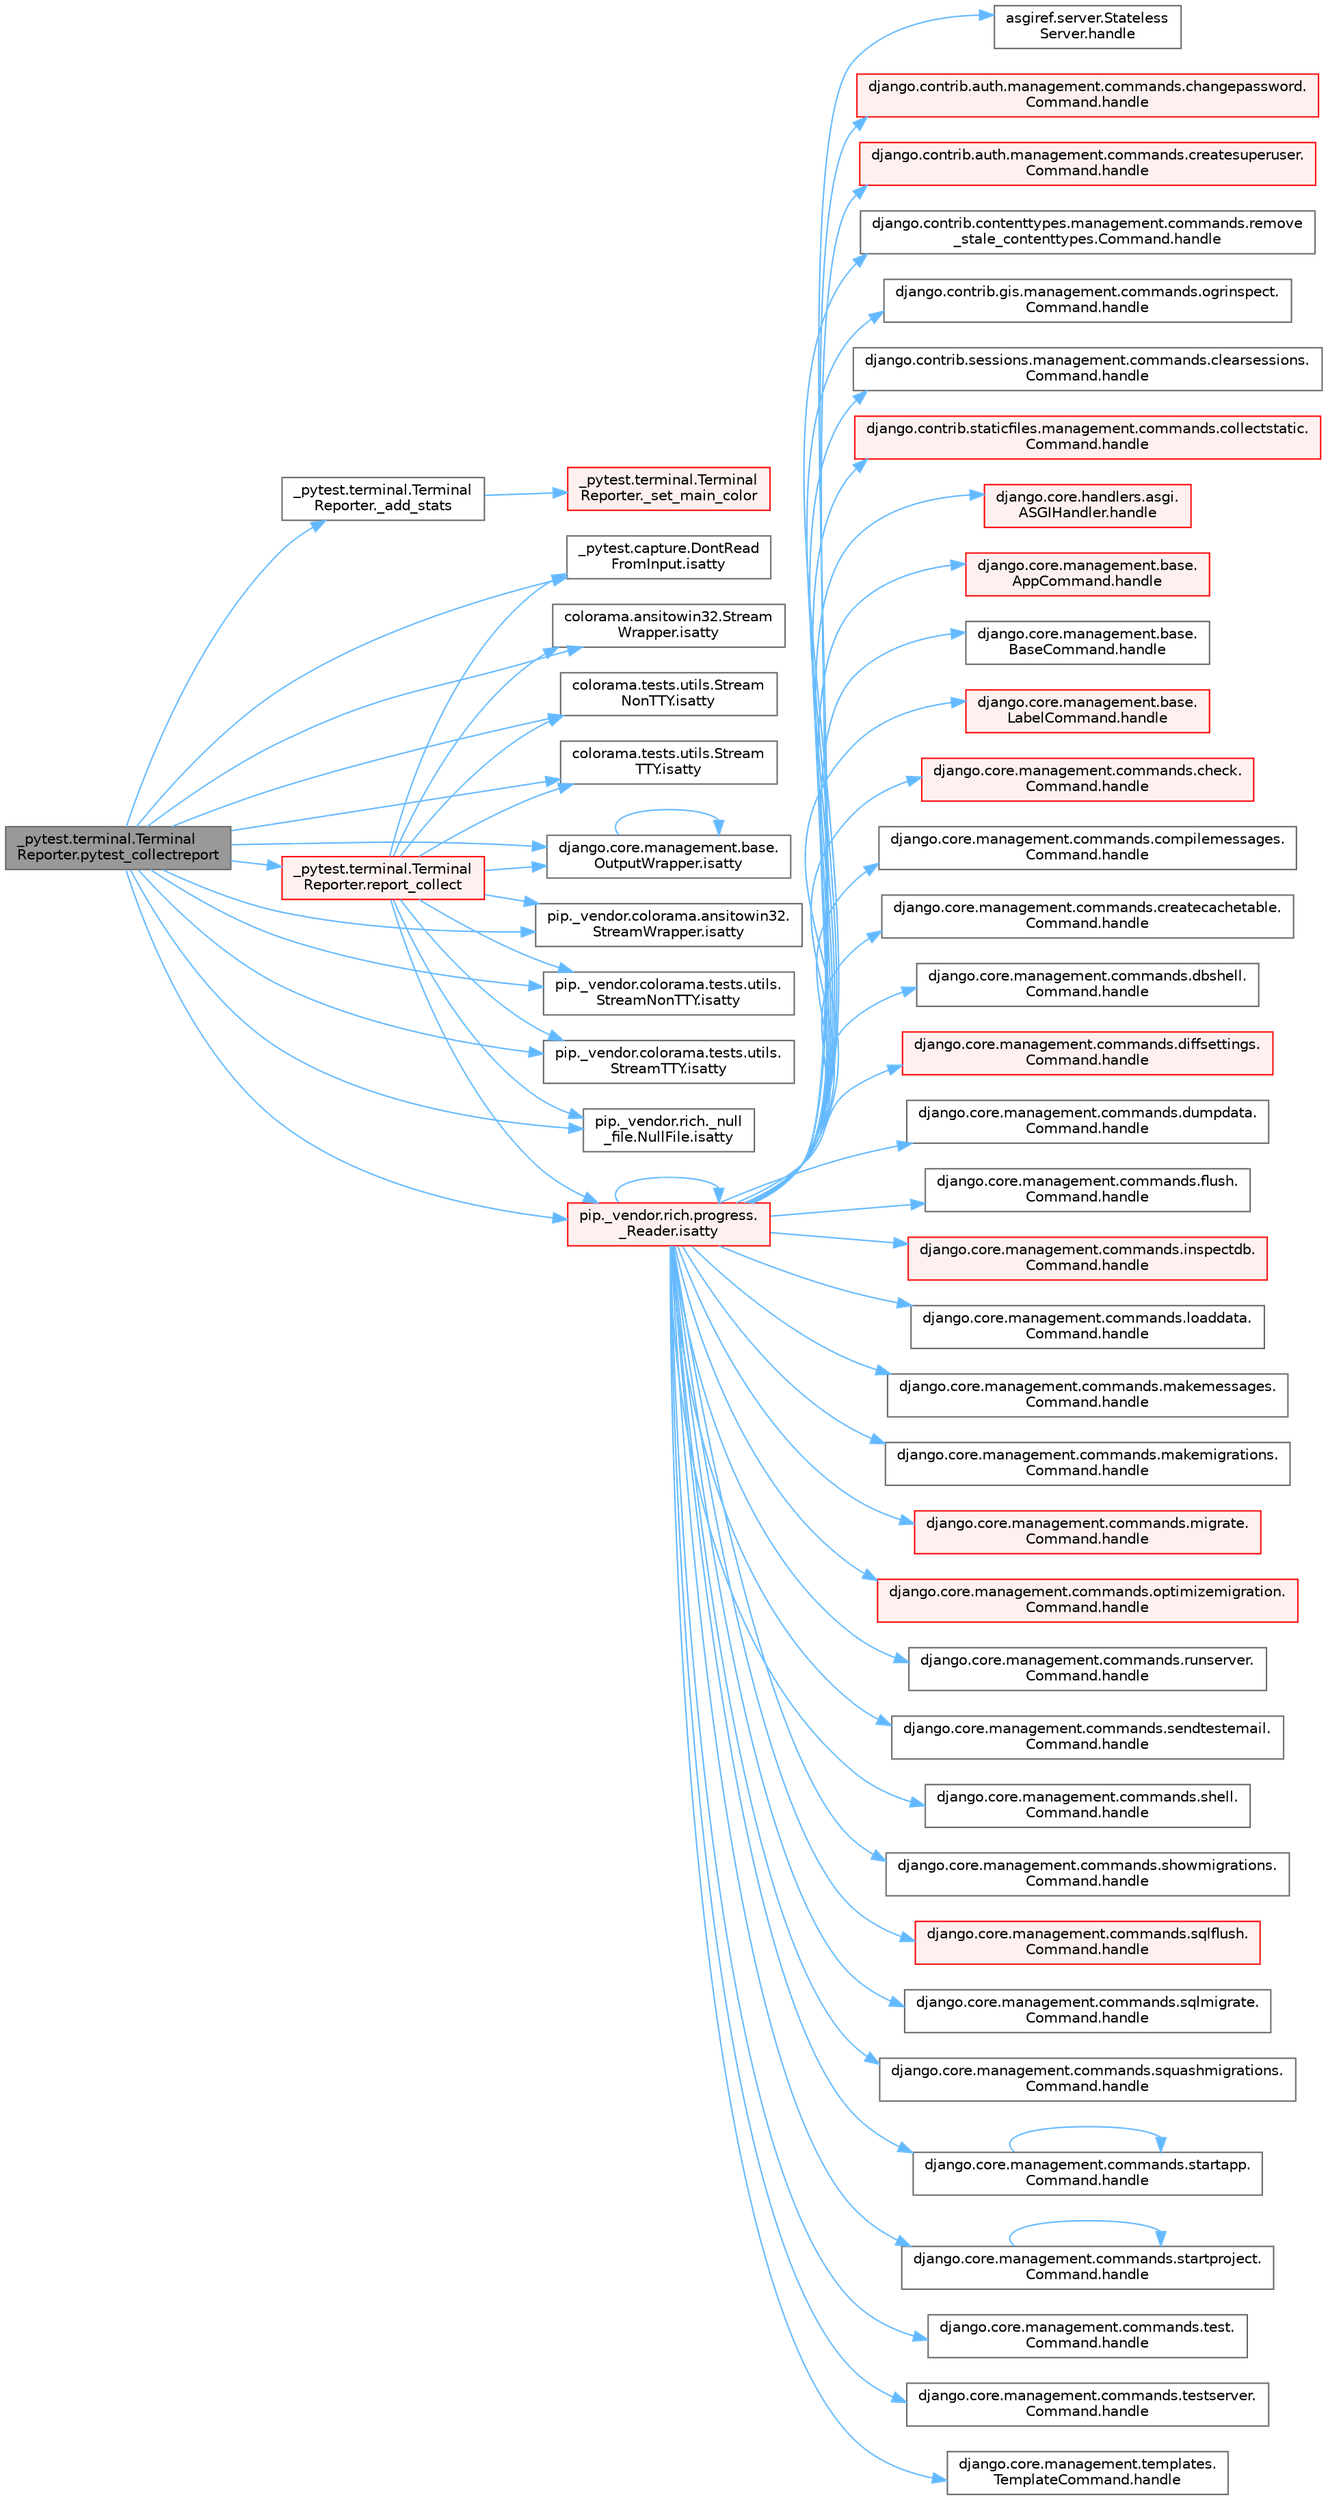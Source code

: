 digraph "_pytest.terminal.TerminalReporter.pytest_collectreport"
{
 // LATEX_PDF_SIZE
  bgcolor="transparent";
  edge [fontname=Helvetica,fontsize=10,labelfontname=Helvetica,labelfontsize=10];
  node [fontname=Helvetica,fontsize=10,shape=box,height=0.2,width=0.4];
  rankdir="LR";
  Node1 [id="Node000001",label="_pytest.terminal.Terminal\lReporter.pytest_collectreport",height=0.2,width=0.4,color="gray40", fillcolor="grey60", style="filled", fontcolor="black",tooltip=" "];
  Node1 -> Node2 [id="edge1_Node000001_Node000002",color="steelblue1",style="solid",tooltip=" "];
  Node2 [id="Node000002",label="_pytest.terminal.Terminal\lReporter._add_stats",height=0.2,width=0.4,color="grey40", fillcolor="white", style="filled",URL="$class__pytest_1_1terminal_1_1_terminal_reporter.html#a84975a7def1d9f39ae490cbf7f28569c",tooltip=" "];
  Node2 -> Node3 [id="edge2_Node000002_Node000003",color="steelblue1",style="solid",tooltip=" "];
  Node3 [id="Node000003",label="_pytest.terminal.Terminal\lReporter._set_main_color",height=0.2,width=0.4,color="red", fillcolor="#FFF0F0", style="filled",URL="$class__pytest_1_1terminal_1_1_terminal_reporter.html#af170b85e680816725e4eee6131c0935e",tooltip=" "];
  Node1 -> Node6 [id="edge3_Node000001_Node000006",color="steelblue1",style="solid",tooltip=" "];
  Node6 [id="Node000006",label="_pytest.capture.DontRead\lFromInput.isatty",height=0.2,width=0.4,color="grey40", fillcolor="white", style="filled",URL="$class__pytest_1_1capture_1_1_dont_read_from_input.html#a3c5c76a93255e4e51e5a9e6aed4b3678",tooltip=" "];
  Node1 -> Node7 [id="edge4_Node000001_Node000007",color="steelblue1",style="solid",tooltip=" "];
  Node7 [id="Node000007",label="colorama.ansitowin32.Stream\lWrapper.isatty",height=0.2,width=0.4,color="grey40", fillcolor="white", style="filled",URL="$classcolorama_1_1ansitowin32_1_1_stream_wrapper.html#a5fc1c28e44048b8fba0d4c564ab9843c",tooltip=" "];
  Node1 -> Node8 [id="edge5_Node000001_Node000008",color="steelblue1",style="solid",tooltip=" "];
  Node8 [id="Node000008",label="colorama.tests.utils.Stream\lNonTTY.isatty",height=0.2,width=0.4,color="grey40", fillcolor="white", style="filled",URL="$classcolorama_1_1tests_1_1utils_1_1_stream_non_t_t_y.html#ae6b3c5266692441e88e4c64663453d4d",tooltip=" "];
  Node1 -> Node9 [id="edge6_Node000001_Node000009",color="steelblue1",style="solid",tooltip=" "];
  Node9 [id="Node000009",label="colorama.tests.utils.Stream\lTTY.isatty",height=0.2,width=0.4,color="grey40", fillcolor="white", style="filled",URL="$classcolorama_1_1tests_1_1utils_1_1_stream_t_t_y.html#a79df071f2dba53de524dae1bece215e6",tooltip=" "];
  Node1 -> Node10 [id="edge7_Node000001_Node000010",color="steelblue1",style="solid",tooltip=" "];
  Node10 [id="Node000010",label="django.core.management.base.\lOutputWrapper.isatty",height=0.2,width=0.4,color="grey40", fillcolor="white", style="filled",URL="$classdjango_1_1core_1_1management_1_1base_1_1_output_wrapper.html#a205c4961ed1d9d1a55b3035e13b8c0bd",tooltip=" "];
  Node10 -> Node10 [id="edge8_Node000010_Node000010",color="steelblue1",style="solid",tooltip=" "];
  Node1 -> Node11 [id="edge9_Node000001_Node000011",color="steelblue1",style="solid",tooltip=" "];
  Node11 [id="Node000011",label="pip._vendor.colorama.ansitowin32.\lStreamWrapper.isatty",height=0.2,width=0.4,color="grey40", fillcolor="white", style="filled",URL="$classpip_1_1__vendor_1_1colorama_1_1ansitowin32_1_1_stream_wrapper.html#a3104b95978c1d4474a7170577da7e104",tooltip=" "];
  Node1 -> Node12 [id="edge10_Node000001_Node000012",color="steelblue1",style="solid",tooltip=" "];
  Node12 [id="Node000012",label="pip._vendor.colorama.tests.utils.\lStreamNonTTY.isatty",height=0.2,width=0.4,color="grey40", fillcolor="white", style="filled",URL="$classpip_1_1__vendor_1_1colorama_1_1tests_1_1utils_1_1_stream_non_t_t_y.html#a17d3727badc328fbbbad240365fd409e",tooltip=" "];
  Node1 -> Node13 [id="edge11_Node000001_Node000013",color="steelblue1",style="solid",tooltip=" "];
  Node13 [id="Node000013",label="pip._vendor.colorama.tests.utils.\lStreamTTY.isatty",height=0.2,width=0.4,color="grey40", fillcolor="white", style="filled",URL="$classpip_1_1__vendor_1_1colorama_1_1tests_1_1utils_1_1_stream_t_t_y.html#aa7c31c6badae1d007e41a1e651e2223d",tooltip=" "];
  Node1 -> Node14 [id="edge12_Node000001_Node000014",color="steelblue1",style="solid",tooltip=" "];
  Node14 [id="Node000014",label="pip._vendor.rich._null\l_file.NullFile.isatty",height=0.2,width=0.4,color="grey40", fillcolor="white", style="filled",URL="$classpip_1_1__vendor_1_1rich_1_1__null__file_1_1_null_file.html#ac411fbdc4c754932b410e0f12746b302",tooltip=" "];
  Node1 -> Node15 [id="edge13_Node000001_Node000015",color="steelblue1",style="solid",tooltip=" "];
  Node15 [id="Node000015",label="pip._vendor.rich.progress.\l_Reader.isatty",height=0.2,width=0.4,color="red", fillcolor="#FFF0F0", style="filled",URL="$classpip_1_1__vendor_1_1rich_1_1progress_1_1___reader.html#a25008b04de43b80685677bd476ebb238",tooltip=" "];
  Node15 -> Node16 [id="edge14_Node000015_Node000016",color="steelblue1",style="solid",tooltip=" "];
  Node16 [id="Node000016",label="asgiref.server.Stateless\lServer.handle",height=0.2,width=0.4,color="grey40", fillcolor="white", style="filled",URL="$classasgiref_1_1server_1_1_stateless_server.html#a35cf023938b43f40945fa4c4072ffbc1",tooltip=" "];
  Node15 -> Node17 [id="edge15_Node000015_Node000017",color="steelblue1",style="solid",tooltip=" "];
  Node17 [id="Node000017",label="django.contrib.auth.management.commands.changepassword.\lCommand.handle",height=0.2,width=0.4,color="red", fillcolor="#FFF0F0", style="filled",URL="$classdjango_1_1contrib_1_1auth_1_1management_1_1commands_1_1changepassword_1_1_command.html#a8967db67e9ba34055e8053ad062d9006",tooltip=" "];
  Node15 -> Node19 [id="edge16_Node000015_Node000019",color="steelblue1",style="solid",tooltip=" "];
  Node19 [id="Node000019",label="django.contrib.auth.management.commands.createsuperuser.\lCommand.handle",height=0.2,width=0.4,color="red", fillcolor="#FFF0F0", style="filled",URL="$classdjango_1_1contrib_1_1auth_1_1management_1_1commands_1_1createsuperuser_1_1_command.html#acc63f22a8181da25db0750a091470287",tooltip=" "];
  Node15 -> Node23 [id="edge17_Node000015_Node000023",color="steelblue1",style="solid",tooltip=" "];
  Node23 [id="Node000023",label="django.contrib.contenttypes.management.commands.remove\l_stale_contenttypes.Command.handle",height=0.2,width=0.4,color="grey40", fillcolor="white", style="filled",URL="$classdjango_1_1contrib_1_1contenttypes_1_1management_1_1commands_1_1remove__stale__contenttypes_1_1_command.html#a4877da71ed28ae791e138ba2fbf1dffe",tooltip=" "];
  Node15 -> Node24 [id="edge18_Node000015_Node000024",color="steelblue1",style="solid",tooltip=" "];
  Node24 [id="Node000024",label="django.contrib.gis.management.commands.ogrinspect.\lCommand.handle",height=0.2,width=0.4,color="grey40", fillcolor="white", style="filled",URL="$classdjango_1_1contrib_1_1gis_1_1management_1_1commands_1_1ogrinspect_1_1_command.html#ae6396324a38c7fcad96d9521034036b7",tooltip=" "];
  Node15 -> Node25 [id="edge19_Node000015_Node000025",color="steelblue1",style="solid",tooltip=" "];
  Node25 [id="Node000025",label="django.contrib.sessions.management.commands.clearsessions.\lCommand.handle",height=0.2,width=0.4,color="grey40", fillcolor="white", style="filled",URL="$classdjango_1_1contrib_1_1sessions_1_1management_1_1commands_1_1clearsessions_1_1_command.html#a729564a5d4b467fcc23bc0f9a4fa07c8",tooltip=" "];
  Node15 -> Node26 [id="edge20_Node000015_Node000026",color="steelblue1",style="solid",tooltip=" "];
  Node26 [id="Node000026",label="django.contrib.staticfiles.management.commands.collectstatic.\lCommand.handle",height=0.2,width=0.4,color="red", fillcolor="#FFF0F0", style="filled",URL="$classdjango_1_1contrib_1_1staticfiles_1_1management_1_1commands_1_1collectstatic_1_1_command.html#a77042fe151f5e5c26990bdd187c9f21e",tooltip=" "];
  Node15 -> Node271 [id="edge21_Node000015_Node000271",color="steelblue1",style="solid",tooltip=" "];
  Node271 [id="Node000271",label="django.core.handlers.asgi.\lASGIHandler.handle",height=0.2,width=0.4,color="red", fillcolor="#FFF0F0", style="filled",URL="$classdjango_1_1core_1_1handlers_1_1asgi_1_1_a_s_g_i_handler.html#ab8bd4217b27960d333b61f7311b7f8ee",tooltip=" "];
  Node15 -> Node281 [id="edge22_Node000015_Node000281",color="steelblue1",style="solid",tooltip=" "];
  Node281 [id="Node000281",label="django.core.management.base.\lAppCommand.handle",height=0.2,width=0.4,color="red", fillcolor="#FFF0F0", style="filled",URL="$classdjango_1_1core_1_1management_1_1base_1_1_app_command.html#ae9ba2e4e61b6a84c5937979789996637",tooltip=" "];
  Node15 -> Node284 [id="edge23_Node000015_Node000284",color="steelblue1",style="solid",tooltip=" "];
  Node284 [id="Node000284",label="django.core.management.base.\lBaseCommand.handle",height=0.2,width=0.4,color="grey40", fillcolor="white", style="filled",URL="$classdjango_1_1core_1_1management_1_1base_1_1_base_command.html#a52656ddf33d25f682f484c5d505a811d",tooltip=" "];
  Node15 -> Node285 [id="edge24_Node000015_Node000285",color="steelblue1",style="solid",tooltip=" "];
  Node285 [id="Node000285",label="django.core.management.base.\lLabelCommand.handle",height=0.2,width=0.4,color="red", fillcolor="#FFF0F0", style="filled",URL="$classdjango_1_1core_1_1management_1_1base_1_1_label_command.html#a5c44b4382ba6b7ead19c692f18811a09",tooltip=" "];
  Node15 -> Node288 [id="edge25_Node000015_Node000288",color="steelblue1",style="solid",tooltip=" "];
  Node288 [id="Node000288",label="django.core.management.commands.check.\lCommand.handle",height=0.2,width=0.4,color="red", fillcolor="#FFF0F0", style="filled",URL="$classdjango_1_1core_1_1management_1_1commands_1_1check_1_1_command.html#a4170f8ebcb94254dfffabf874e7c8a37",tooltip=" "];
  Node15 -> Node787 [id="edge26_Node000015_Node000787",color="steelblue1",style="solid",tooltip=" "];
  Node787 [id="Node000787",label="django.core.management.commands.compilemessages.\lCommand.handle",height=0.2,width=0.4,color="grey40", fillcolor="white", style="filled",URL="$classdjango_1_1core_1_1management_1_1commands_1_1compilemessages_1_1_command.html#a9567423b370d867833616c271a896ea4",tooltip=" "];
  Node15 -> Node788 [id="edge27_Node000015_Node000788",color="steelblue1",style="solid",tooltip=" "];
  Node788 [id="Node000788",label="django.core.management.commands.createcachetable.\lCommand.handle",height=0.2,width=0.4,color="grey40", fillcolor="white", style="filled",URL="$classdjango_1_1core_1_1management_1_1commands_1_1createcachetable_1_1_command.html#ac8cec4d5951f73d3fbebaa3c1ed5d018",tooltip=" "];
  Node15 -> Node789 [id="edge28_Node000015_Node000789",color="steelblue1",style="solid",tooltip=" "];
  Node789 [id="Node000789",label="django.core.management.commands.dbshell.\lCommand.handle",height=0.2,width=0.4,color="grey40", fillcolor="white", style="filled",URL="$classdjango_1_1core_1_1management_1_1commands_1_1dbshell_1_1_command.html#a91779bec0f76dbee6a02931805fd27cc",tooltip=" "];
  Node15 -> Node790 [id="edge29_Node000015_Node000790",color="steelblue1",style="solid",tooltip=" "];
  Node790 [id="Node000790",label="django.core.management.commands.diffsettings.\lCommand.handle",height=0.2,width=0.4,color="red", fillcolor="#FFF0F0", style="filled",URL="$classdjango_1_1core_1_1management_1_1commands_1_1diffsettings_1_1_command.html#aee3bf2e90e75bf3e5764ab1803632a9a",tooltip=" "];
  Node15 -> Node792 [id="edge30_Node000015_Node000792",color="steelblue1",style="solid",tooltip=" "];
  Node792 [id="Node000792",label="django.core.management.commands.dumpdata.\lCommand.handle",height=0.2,width=0.4,color="grey40", fillcolor="white", style="filled",URL="$classdjango_1_1core_1_1management_1_1commands_1_1dumpdata_1_1_command.html#a22426384e97349e4c9682023ae722caa",tooltip=" "];
  Node15 -> Node793 [id="edge31_Node000015_Node000793",color="steelblue1",style="solid",tooltip=" "];
  Node793 [id="Node000793",label="django.core.management.commands.flush.\lCommand.handle",height=0.2,width=0.4,color="grey40", fillcolor="white", style="filled",URL="$classdjango_1_1core_1_1management_1_1commands_1_1flush_1_1_command.html#a588f5474800a8da0685eb6a9f0bb8224",tooltip=" "];
  Node15 -> Node794 [id="edge32_Node000015_Node000794",color="steelblue1",style="solid",tooltip=" "];
  Node794 [id="Node000794",label="django.core.management.commands.inspectdb.\lCommand.handle",height=0.2,width=0.4,color="red", fillcolor="#FFF0F0", style="filled",URL="$classdjango_1_1core_1_1management_1_1commands_1_1inspectdb_1_1_command.html#a668a81e8e42d3dafc2d6e00ac61e1dab",tooltip=" "];
  Node15 -> Node809 [id="edge33_Node000015_Node000809",color="steelblue1",style="solid",tooltip=" "];
  Node809 [id="Node000809",label="django.core.management.commands.loaddata.\lCommand.handle",height=0.2,width=0.4,color="grey40", fillcolor="white", style="filled",URL="$classdjango_1_1core_1_1management_1_1commands_1_1loaddata_1_1_command.html#a72ede845c482467e0484e2fdeebc4a42",tooltip=" "];
  Node15 -> Node810 [id="edge34_Node000015_Node000810",color="steelblue1",style="solid",tooltip=" "];
  Node810 [id="Node000810",label="django.core.management.commands.makemessages.\lCommand.handle",height=0.2,width=0.4,color="grey40", fillcolor="white", style="filled",URL="$classdjango_1_1core_1_1management_1_1commands_1_1makemessages_1_1_command.html#a10de58af9924679bd2c747fa210ac674",tooltip=" "];
  Node15 -> Node811 [id="edge35_Node000015_Node000811",color="steelblue1",style="solid",tooltip=" "];
  Node811 [id="Node000811",label="django.core.management.commands.makemigrations.\lCommand.handle",height=0.2,width=0.4,color="grey40", fillcolor="white", style="filled",URL="$classdjango_1_1core_1_1management_1_1commands_1_1makemigrations_1_1_command.html#ab5e944d112a1c969d97ff2625e4f2f4d",tooltip=" "];
  Node15 -> Node812 [id="edge36_Node000015_Node000812",color="steelblue1",style="solid",tooltip=" "];
  Node812 [id="Node000812",label="django.core.management.commands.migrate.\lCommand.handle",height=0.2,width=0.4,color="red", fillcolor="#FFF0F0", style="filled",URL="$classdjango_1_1core_1_1management_1_1commands_1_1migrate_1_1_command.html#a659ec347367471d5c828fc3520ebc0fa",tooltip=" "];
  Node15 -> Node3134 [id="edge37_Node000015_Node003134",color="steelblue1",style="solid",tooltip=" "];
  Node3134 [id="Node003134",label="django.core.management.commands.optimizemigration.\lCommand.handle",height=0.2,width=0.4,color="red", fillcolor="#FFF0F0", style="filled",URL="$classdjango_1_1core_1_1management_1_1commands_1_1optimizemigration_1_1_command.html#aad48454ff16af042fe3eafb74f18bd2d",tooltip=" "];
  Node15 -> Node3135 [id="edge38_Node000015_Node003135",color="steelblue1",style="solid",tooltip=" "];
  Node3135 [id="Node003135",label="django.core.management.commands.runserver.\lCommand.handle",height=0.2,width=0.4,color="grey40", fillcolor="white", style="filled",URL="$classdjango_1_1core_1_1management_1_1commands_1_1runserver_1_1_command.html#ae12b29ba60ddf9ac264355e8de072af9",tooltip=" "];
  Node15 -> Node3136 [id="edge39_Node000015_Node003136",color="steelblue1",style="solid",tooltip=" "];
  Node3136 [id="Node003136",label="django.core.management.commands.sendtestemail.\lCommand.handle",height=0.2,width=0.4,color="grey40", fillcolor="white", style="filled",URL="$classdjango_1_1core_1_1management_1_1commands_1_1sendtestemail_1_1_command.html#aaa80e8ffebec9a8b315828cd39935042",tooltip=" "];
  Node15 -> Node3137 [id="edge40_Node000015_Node003137",color="steelblue1",style="solid",tooltip=" "];
  Node3137 [id="Node003137",label="django.core.management.commands.shell.\lCommand.handle",height=0.2,width=0.4,color="grey40", fillcolor="white", style="filled",URL="$classdjango_1_1core_1_1management_1_1commands_1_1shell_1_1_command.html#aabeac47a7a91f53cc4df73e4530144e7",tooltip=" "];
  Node15 -> Node3138 [id="edge41_Node000015_Node003138",color="steelblue1",style="solid",tooltip=" "];
  Node3138 [id="Node003138",label="django.core.management.commands.showmigrations.\lCommand.handle",height=0.2,width=0.4,color="grey40", fillcolor="white", style="filled",URL="$classdjango_1_1core_1_1management_1_1commands_1_1showmigrations_1_1_command.html#a8da90881bf50eeb72240a450f2ab4775",tooltip=" "];
  Node15 -> Node3139 [id="edge42_Node000015_Node003139",color="steelblue1",style="solid",tooltip=" "];
  Node3139 [id="Node003139",label="django.core.management.commands.sqlflush.\lCommand.handle",height=0.2,width=0.4,color="red", fillcolor="#FFF0F0", style="filled",URL="$classdjango_1_1core_1_1management_1_1commands_1_1sqlflush_1_1_command.html#a29eeac6c5f1e914695f34b99149ba2bf",tooltip=" "];
  Node15 -> Node3140 [id="edge43_Node000015_Node003140",color="steelblue1",style="solid",tooltip=" "];
  Node3140 [id="Node003140",label="django.core.management.commands.sqlmigrate.\lCommand.handle",height=0.2,width=0.4,color="grey40", fillcolor="white", style="filled",URL="$classdjango_1_1core_1_1management_1_1commands_1_1sqlmigrate_1_1_command.html#a45808df3ca77fee1b3352a7c7d726324",tooltip=" "];
  Node15 -> Node3141 [id="edge44_Node000015_Node003141",color="steelblue1",style="solid",tooltip=" "];
  Node3141 [id="Node003141",label="django.core.management.commands.squashmigrations.\lCommand.handle",height=0.2,width=0.4,color="grey40", fillcolor="white", style="filled",URL="$classdjango_1_1core_1_1management_1_1commands_1_1squashmigrations_1_1_command.html#addb0b909d1ea64fb8694d253c4dfda6f",tooltip=" "];
  Node15 -> Node3142 [id="edge45_Node000015_Node003142",color="steelblue1",style="solid",tooltip=" "];
  Node3142 [id="Node003142",label="django.core.management.commands.startapp.\lCommand.handle",height=0.2,width=0.4,color="grey40", fillcolor="white", style="filled",URL="$classdjango_1_1core_1_1management_1_1commands_1_1startapp_1_1_command.html#af9042fd91e810384b3c75baa209bfdd2",tooltip=" "];
  Node3142 -> Node3142 [id="edge46_Node003142_Node003142",color="steelblue1",style="solid",tooltip=" "];
  Node15 -> Node3143 [id="edge47_Node000015_Node003143",color="steelblue1",style="solid",tooltip=" "];
  Node3143 [id="Node003143",label="django.core.management.commands.startproject.\lCommand.handle",height=0.2,width=0.4,color="grey40", fillcolor="white", style="filled",URL="$classdjango_1_1core_1_1management_1_1commands_1_1startproject_1_1_command.html#ad05f059b3c977996fd95a60cad73a321",tooltip=" "];
  Node3143 -> Node3143 [id="edge48_Node003143_Node003143",color="steelblue1",style="solid",tooltip=" "];
  Node15 -> Node3144 [id="edge49_Node000015_Node003144",color="steelblue1",style="solid",tooltip=" "];
  Node3144 [id="Node003144",label="django.core.management.commands.test.\lCommand.handle",height=0.2,width=0.4,color="grey40", fillcolor="white", style="filled",URL="$classdjango_1_1core_1_1management_1_1commands_1_1test_1_1_command.html#aab6805eb63d011015ea561f7a9741f85",tooltip=" "];
  Node15 -> Node3145 [id="edge50_Node000015_Node003145",color="steelblue1",style="solid",tooltip=" "];
  Node3145 [id="Node003145",label="django.core.management.commands.testserver.\lCommand.handle",height=0.2,width=0.4,color="grey40", fillcolor="white", style="filled",URL="$classdjango_1_1core_1_1management_1_1commands_1_1testserver_1_1_command.html#a065a7dad287450d77c02ab5c3ee57a90",tooltip=" "];
  Node15 -> Node3146 [id="edge51_Node000015_Node003146",color="steelblue1",style="solid",tooltip=" "];
  Node3146 [id="Node003146",label="django.core.management.templates.\lTemplateCommand.handle",height=0.2,width=0.4,color="grey40", fillcolor="white", style="filled",URL="$classdjango_1_1core_1_1management_1_1templates_1_1_template_command.html#a231f1a500976e364b2f3fc89e3b77ac3",tooltip=" "];
  Node15 -> Node15 [id="edge52_Node000015_Node000015",color="steelblue1",style="solid",tooltip=" "];
  Node1 -> Node4530 [id="edge53_Node000001_Node004530",color="steelblue1",style="solid",tooltip=" "];
  Node4530 [id="Node004530",label="_pytest.terminal.Terminal\lReporter.report_collect",height=0.2,width=0.4,color="red", fillcolor="#FFF0F0", style="filled",URL="$class__pytest_1_1terminal_1_1_terminal_reporter.html#a8aaee1238de041e936a2d65c80d5458b",tooltip=" "];
  Node4530 -> Node6 [id="edge54_Node004530_Node000006",color="steelblue1",style="solid",tooltip=" "];
  Node4530 -> Node7 [id="edge55_Node004530_Node000007",color="steelblue1",style="solid",tooltip=" "];
  Node4530 -> Node8 [id="edge56_Node004530_Node000008",color="steelblue1",style="solid",tooltip=" "];
  Node4530 -> Node9 [id="edge57_Node004530_Node000009",color="steelblue1",style="solid",tooltip=" "];
  Node4530 -> Node10 [id="edge58_Node004530_Node000010",color="steelblue1",style="solid",tooltip=" "];
  Node4530 -> Node11 [id="edge59_Node004530_Node000011",color="steelblue1",style="solid",tooltip=" "];
  Node4530 -> Node12 [id="edge60_Node004530_Node000012",color="steelblue1",style="solid",tooltip=" "];
  Node4530 -> Node13 [id="edge61_Node004530_Node000013",color="steelblue1",style="solid",tooltip=" "];
  Node4530 -> Node14 [id="edge62_Node004530_Node000014",color="steelblue1",style="solid",tooltip=" "];
  Node4530 -> Node15 [id="edge63_Node004530_Node000015",color="steelblue1",style="solid",tooltip=" "];
}
